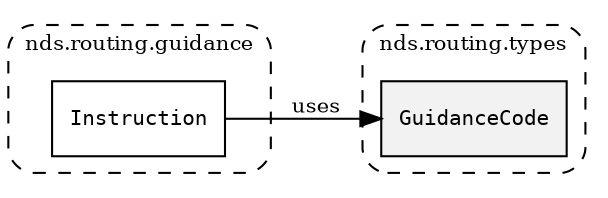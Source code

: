 /**
 * This dot file creates symbol collaboration diagram for GuidanceCode.
 */
digraph ZSERIO
{
    node [shape=box, fontsize=10];
    rankdir="LR";
    fontsize=10;
    tooltip="GuidanceCode collaboration diagram";

    subgraph "cluster_nds.routing.types"
    {
        style="dashed, rounded";
        label="nds.routing.types";
        tooltip="Package nds.routing.types";
        href="../../../content/packages/nds.routing.types.html#Package-nds-routing-types";
        target="_parent";

        "GuidanceCode" [style="filled", fillcolor="#0000000D", target="_parent", label=<<font face="monospace"><table align="center" border="0" cellspacing="0" cellpadding="0"><tr><td href="../../../content/packages/nds.routing.types.html#Enum-GuidanceCode" title="Enum defined in nds.routing.types">GuidanceCode</td></tr></table></font>>];
    }

    subgraph "cluster_nds.routing.guidance"
    {
        style="dashed, rounded";
        label="nds.routing.guidance";
        tooltip="Package nds.routing.guidance";
        href="../../../content/packages/nds.routing.guidance.html#Package-nds-routing-guidance";
        target="_parent";

        "Instruction" [target="_parent", label=<<font face="monospace"><table align="center" border="0" cellspacing="0" cellpadding="0"><tr><td href="../../../content/packages/nds.routing.guidance.html#Structure-Instruction" title="Structure defined in nds.routing.guidance">Instruction</td></tr></table></font>>];
    }

    "Instruction" -> "GuidanceCode" [label="uses", fontsize=10];
}
